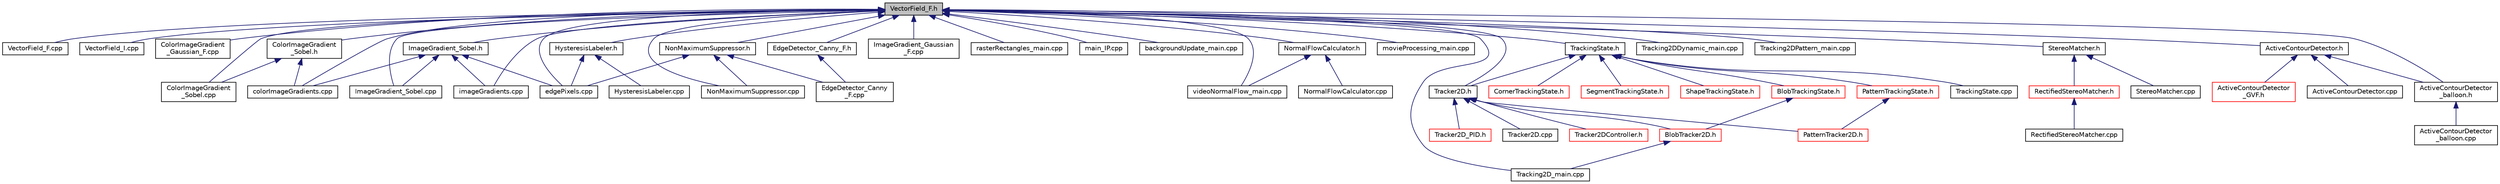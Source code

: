 digraph "VectorField_F.h"
{
  edge [fontname="Helvetica",fontsize="10",labelfontname="Helvetica",labelfontsize="10"];
  node [fontname="Helvetica",fontsize="10",shape=record];
  Node1 [label="VectorField_F.h",height=0.2,width=0.4,color="black", fillcolor="grey75", style="filled", fontcolor="black"];
  Node1 -> Node2 [dir="back",color="midnightblue",fontsize="10",style="solid",fontname="Helvetica"];
  Node2 [label="VectorField_F.cpp",height=0.2,width=0.4,color="black", fillcolor="white", style="filled",URL="$VectorField__F_8cpp.html"];
  Node1 -> Node3 [dir="back",color="midnightblue",fontsize="10",style="solid",fontname="Helvetica"];
  Node3 [label="VectorField_I.cpp",height=0.2,width=0.4,color="black", fillcolor="white", style="filled",URL="$VectorField__I_8cpp.html"];
  Node1 -> Node4 [dir="back",color="midnightblue",fontsize="10",style="solid",fontname="Helvetica"];
  Node4 [label="ColorImageGradient\l_Gaussian_F.cpp",height=0.2,width=0.4,color="black", fillcolor="white", style="filled",URL="$ColorImageGradient__Gaussian__F_8cpp.html"];
  Node1 -> Node5 [dir="back",color="midnightblue",fontsize="10",style="solid",fontname="Helvetica"];
  Node5 [label="ColorImageGradient\l_Sobel.cpp",height=0.2,width=0.4,color="black", fillcolor="white", style="filled",URL="$ColorImageGradient__Sobel_8cpp.html"];
  Node1 -> Node6 [dir="back",color="midnightblue",fontsize="10",style="solid",fontname="Helvetica"];
  Node6 [label="ImageGradient_Gaussian\l_F.cpp",height=0.2,width=0.4,color="black", fillcolor="white", style="filled",URL="$ImageGradient__Gaussian__F_8cpp.html"];
  Node1 -> Node7 [dir="back",color="midnightblue",fontsize="10",style="solid",fontname="Helvetica"];
  Node7 [label="ImageGradient_Sobel.cpp",height=0.2,width=0.4,color="black", fillcolor="white", style="filled",URL="$ImageGradient__Sobel_8cpp.html"];
  Node1 -> Node8 [dir="back",color="midnightblue",fontsize="10",style="solid",fontname="Helvetica"];
  Node8 [label="NonMaximumSuppressor.cpp",height=0.2,width=0.4,color="black", fillcolor="white", style="filled",URL="$NonMaximumSuppressor_8cpp.html"];
  Node1 -> Node9 [dir="back",color="midnightblue",fontsize="10",style="solid",fontname="Helvetica"];
  Node9 [label="rasterRectangles_main.cpp",height=0.2,width=0.4,color="black", fillcolor="white", style="filled",URL="$rasterRectangles__main_8cpp.html"];
  Node1 -> Node10 [dir="back",color="midnightblue",fontsize="10",style="solid",fontname="Helvetica"];
  Node10 [label="main_IP.cpp",height=0.2,width=0.4,color="black", fillcolor="white", style="filled",URL="$main__IP_8cpp.html"];
  Node1 -> Node11 [dir="back",color="midnightblue",fontsize="10",style="solid",fontname="Helvetica"];
  Node11 [label="backgroundUpdate_main.cpp",height=0.2,width=0.4,color="black", fillcolor="white", style="filled",URL="$backgroundUpdate__main_8cpp.html"];
  Node1 -> Node12 [dir="back",color="midnightblue",fontsize="10",style="solid",fontname="Helvetica"];
  Node12 [label="videoNormalFlow_main.cpp",height=0.2,width=0.4,color="black", fillcolor="white", style="filled",URL="$videoNormalFlow__main_8cpp.html"];
  Node1 -> Node13 [dir="back",color="midnightblue",fontsize="10",style="solid",fontname="Helvetica"];
  Node13 [label="colorImageGradients.cpp",height=0.2,width=0.4,color="black", fillcolor="white", style="filled",URL="$colorImageGradients_8cpp.html"];
  Node1 -> Node14 [dir="back",color="midnightblue",fontsize="10",style="solid",fontname="Helvetica"];
  Node14 [label="edgePixels.cpp",height=0.2,width=0.4,color="black", fillcolor="white", style="filled",URL="$edgePixels_8cpp.html"];
  Node1 -> Node15 [dir="back",color="midnightblue",fontsize="10",style="solid",fontname="Helvetica"];
  Node15 [label="imageGradients.cpp",height=0.2,width=0.4,color="black", fillcolor="white", style="filled",URL="$imageGradients_8cpp.html"];
  Node1 -> Node16 [dir="back",color="midnightblue",fontsize="10",style="solid",fontname="Helvetica"];
  Node16 [label="movieProcessing_main.cpp",height=0.2,width=0.4,color="black", fillcolor="white", style="filled",URL="$movieProcessing__main_8cpp.html"];
  Node1 -> Node17 [dir="back",color="midnightblue",fontsize="10",style="solid",fontname="Helvetica"];
  Node17 [label="Tracking2D_main.cpp",height=0.2,width=0.4,color="black", fillcolor="white", style="filled",URL="$Tracking2D__main_8cpp.html"];
  Node1 -> Node18 [dir="back",color="midnightblue",fontsize="10",style="solid",fontname="Helvetica"];
  Node18 [label="Tracking2DDynamic_main.cpp",height=0.2,width=0.4,color="black", fillcolor="white", style="filled",URL="$Tracking2DDynamic__main_8cpp.html"];
  Node1 -> Node19 [dir="back",color="midnightblue",fontsize="10",style="solid",fontname="Helvetica"];
  Node19 [label="Tracking2DPattern_main.cpp",height=0.2,width=0.4,color="black", fillcolor="white", style="filled",URL="$Tracking2DPattern__main_8cpp.html"];
  Node1 -> Node20 [dir="back",color="midnightblue",fontsize="10",style="solid",fontname="Helvetica"];
  Node20 [label="NormalFlowCalculator.h",height=0.2,width=0.4,color="black", fillcolor="white", style="filled",URL="$NormalFlowCalculator_8h.html"];
  Node20 -> Node21 [dir="back",color="midnightblue",fontsize="10",style="solid",fontname="Helvetica"];
  Node21 [label="NormalFlowCalculator.cpp",height=0.2,width=0.4,color="black", fillcolor="white", style="filled",URL="$NormalFlowCalculator_8cpp.html"];
  Node20 -> Node12 [dir="back",color="midnightblue",fontsize="10",style="solid",fontname="Helvetica"];
  Node1 -> Node22 [dir="back",color="midnightblue",fontsize="10",style="solid",fontname="Helvetica"];
  Node22 [label="StereoMatcher.h",height=0.2,width=0.4,color="black", fillcolor="white", style="filled",URL="$StereoMatcher_8h.html"];
  Node22 -> Node23 [dir="back",color="midnightblue",fontsize="10",style="solid",fontname="Helvetica"];
  Node23 [label="StereoMatcher.cpp",height=0.2,width=0.4,color="black", fillcolor="white", style="filled",URL="$StereoMatcher_8cpp.html"];
  Node22 -> Node24 [dir="back",color="midnightblue",fontsize="10",style="solid",fontname="Helvetica"];
  Node24 [label="RectifiedStereoMatcher.h",height=0.2,width=0.4,color="red", fillcolor="white", style="filled",URL="$RectifiedStereoMatcher_8h.html"];
  Node24 -> Node25 [dir="back",color="midnightblue",fontsize="10",style="solid",fontname="Helvetica"];
  Node25 [label="RectifiedStereoMatcher.cpp",height=0.2,width=0.4,color="black", fillcolor="white", style="filled",URL="$RectifiedStereoMatcher_8cpp.html"];
  Node1 -> Node26 [dir="back",color="midnightblue",fontsize="10",style="solid",fontname="Helvetica"];
  Node26 [label="ActiveContourDetector.h",height=0.2,width=0.4,color="black", fillcolor="white", style="filled",URL="$ActiveContourDetector_8h.html"];
  Node26 -> Node27 [dir="back",color="midnightblue",fontsize="10",style="solid",fontname="Helvetica"];
  Node27 [label="ActiveContourDetector.cpp",height=0.2,width=0.4,color="black", fillcolor="white", style="filled",URL="$ActiveContourDetector_8cpp.html"];
  Node26 -> Node28 [dir="back",color="midnightblue",fontsize="10",style="solid",fontname="Helvetica"];
  Node28 [label="ActiveContourDetector\l_balloon.h",height=0.2,width=0.4,color="black", fillcolor="white", style="filled",URL="$ActiveContourDetector__balloon_8h.html"];
  Node28 -> Node29 [dir="back",color="midnightblue",fontsize="10",style="solid",fontname="Helvetica"];
  Node29 [label="ActiveContourDetector\l_balloon.cpp",height=0.2,width=0.4,color="black", fillcolor="white", style="filled",URL="$ActiveContourDetector__balloon_8cpp.html"];
  Node26 -> Node30 [dir="back",color="midnightblue",fontsize="10",style="solid",fontname="Helvetica"];
  Node30 [label="ActiveContourDetector\l_GVF.h",height=0.2,width=0.4,color="red", fillcolor="white", style="filled",URL="$ActiveContourDetector__GVF_8h.html"];
  Node1 -> Node28 [dir="back",color="midnightblue",fontsize="10",style="solid",fontname="Helvetica"];
  Node1 -> Node31 [dir="back",color="midnightblue",fontsize="10",style="solid",fontname="Helvetica"];
  Node31 [label="ColorImageGradient\l_Sobel.h",height=0.2,width=0.4,color="black", fillcolor="white", style="filled",URL="$ColorImageGradient__Sobel_8h.html"];
  Node31 -> Node5 [dir="back",color="midnightblue",fontsize="10",style="solid",fontname="Helvetica"];
  Node31 -> Node13 [dir="back",color="midnightblue",fontsize="10",style="solid",fontname="Helvetica"];
  Node1 -> Node32 [dir="back",color="midnightblue",fontsize="10",style="solid",fontname="Helvetica"];
  Node32 [label="EdgeDetector_Canny_F.h",height=0.2,width=0.4,color="black", fillcolor="white", style="filled",URL="$EdgeDetector__Canny__F_8h.html"];
  Node32 -> Node33 [dir="back",color="midnightblue",fontsize="10",style="solid",fontname="Helvetica"];
  Node33 [label="EdgeDetector_Canny\l_F.cpp",height=0.2,width=0.4,color="black", fillcolor="white", style="filled",URL="$EdgeDetector__Canny__F_8cpp.html"];
  Node1 -> Node34 [dir="back",color="midnightblue",fontsize="10",style="solid",fontname="Helvetica"];
  Node34 [label="HysteresisLabeler.h",height=0.2,width=0.4,color="black", fillcolor="white", style="filled",URL="$HysteresisLabeler_8h.html"];
  Node34 -> Node35 [dir="back",color="midnightblue",fontsize="10",style="solid",fontname="Helvetica"];
  Node35 [label="HysteresisLabeler.cpp",height=0.2,width=0.4,color="black", fillcolor="white", style="filled",URL="$HysteresisLabeler_8cpp.html"];
  Node34 -> Node14 [dir="back",color="midnightblue",fontsize="10",style="solid",fontname="Helvetica"];
  Node1 -> Node36 [dir="back",color="midnightblue",fontsize="10",style="solid",fontname="Helvetica"];
  Node36 [label="ImageGradient_Sobel.h",height=0.2,width=0.4,color="black", fillcolor="white", style="filled",URL="$ImageGradient__Sobel_8h.html"];
  Node36 -> Node7 [dir="back",color="midnightblue",fontsize="10",style="solid",fontname="Helvetica"];
  Node36 -> Node13 [dir="back",color="midnightblue",fontsize="10",style="solid",fontname="Helvetica"];
  Node36 -> Node14 [dir="back",color="midnightblue",fontsize="10",style="solid",fontname="Helvetica"];
  Node36 -> Node15 [dir="back",color="midnightblue",fontsize="10",style="solid",fontname="Helvetica"];
  Node1 -> Node37 [dir="back",color="midnightblue",fontsize="10",style="solid",fontname="Helvetica"];
  Node37 [label="NonMaximumSuppressor.h",height=0.2,width=0.4,color="black", fillcolor="white", style="filled",URL="$NonMaximumSuppressor_8h.html"];
  Node37 -> Node33 [dir="back",color="midnightblue",fontsize="10",style="solid",fontname="Helvetica"];
  Node37 -> Node8 [dir="back",color="midnightblue",fontsize="10",style="solid",fontname="Helvetica"];
  Node37 -> Node14 [dir="back",color="midnightblue",fontsize="10",style="solid",fontname="Helvetica"];
  Node1 -> Node38 [dir="back",color="midnightblue",fontsize="10",style="solid",fontname="Helvetica"];
  Node38 [label="Tracker2D.h",height=0.2,width=0.4,color="black", fillcolor="white", style="filled",URL="$Tracker2D_8h.html"];
  Node38 -> Node39 [dir="back",color="midnightblue",fontsize="10",style="solid",fontname="Helvetica"];
  Node39 [label="Tracker2D.cpp",height=0.2,width=0.4,color="black", fillcolor="white", style="filled",URL="$Tracker2D_8cpp.html"];
  Node38 -> Node40 [dir="back",color="midnightblue",fontsize="10",style="solid",fontname="Helvetica"];
  Node40 [label="BlobTracker2D.h",height=0.2,width=0.4,color="red", fillcolor="white", style="filled",URL="$BlobTracker2D_8h.html"];
  Node40 -> Node17 [dir="back",color="midnightblue",fontsize="10",style="solid",fontname="Helvetica"];
  Node38 -> Node41 [dir="back",color="midnightblue",fontsize="10",style="solid",fontname="Helvetica"];
  Node41 [label="Tracker2DController.h",height=0.2,width=0.4,color="red", fillcolor="white", style="filled",URL="$Tracker2DController_8h.html"];
  Node38 -> Node42 [dir="back",color="midnightblue",fontsize="10",style="solid",fontname="Helvetica"];
  Node42 [label="PatternTracker2D.h",height=0.2,width=0.4,color="red", fillcolor="white", style="filled",URL="$PatternTracker2D_8h.html"];
  Node38 -> Node43 [dir="back",color="midnightblue",fontsize="10",style="solid",fontname="Helvetica"];
  Node43 [label="Tracker2D_PID.h",height=0.2,width=0.4,color="red", fillcolor="white", style="filled",URL="$Tracker2D__PID_8h.html"];
  Node1 -> Node44 [dir="back",color="midnightblue",fontsize="10",style="solid",fontname="Helvetica"];
  Node44 [label="TrackingState.h",height=0.2,width=0.4,color="black", fillcolor="white", style="filled",URL="$TrackingState_8h.html"];
  Node44 -> Node45 [dir="back",color="midnightblue",fontsize="10",style="solid",fontname="Helvetica"];
  Node45 [label="TrackingState.cpp",height=0.2,width=0.4,color="black", fillcolor="white", style="filled",URL="$TrackingState_8cpp.html"];
  Node44 -> Node38 [dir="back",color="midnightblue",fontsize="10",style="solid",fontname="Helvetica"];
  Node44 -> Node46 [dir="back",color="midnightblue",fontsize="10",style="solid",fontname="Helvetica"];
  Node46 [label="BlobTrackingState.h",height=0.2,width=0.4,color="red", fillcolor="white", style="filled",URL="$BlobTrackingState_8h.html"];
  Node46 -> Node40 [dir="back",color="midnightblue",fontsize="10",style="solid",fontname="Helvetica"];
  Node44 -> Node47 [dir="back",color="midnightblue",fontsize="10",style="solid",fontname="Helvetica"];
  Node47 [label="CornerTrackingState.h",height=0.2,width=0.4,color="red", fillcolor="white", style="filled",URL="$CornerTrackingState_8h.html"];
  Node44 -> Node48 [dir="back",color="midnightblue",fontsize="10",style="solid",fontname="Helvetica"];
  Node48 [label="PatternTrackingState.h",height=0.2,width=0.4,color="red", fillcolor="white", style="filled",URL="$PatternTrackingState_8h.html"];
  Node48 -> Node42 [dir="back",color="midnightblue",fontsize="10",style="solid",fontname="Helvetica"];
  Node44 -> Node49 [dir="back",color="midnightblue",fontsize="10",style="solid",fontname="Helvetica"];
  Node49 [label="SegmentTrackingState.h",height=0.2,width=0.4,color="red", fillcolor="white", style="filled",URL="$SegmentTrackingState_8h.html"];
  Node44 -> Node50 [dir="back",color="midnightblue",fontsize="10",style="solid",fontname="Helvetica"];
  Node50 [label="ShapeTrackingState.h",height=0.2,width=0.4,color="red", fillcolor="white", style="filled",URL="$ShapeTrackingState_8h.html"];
}
